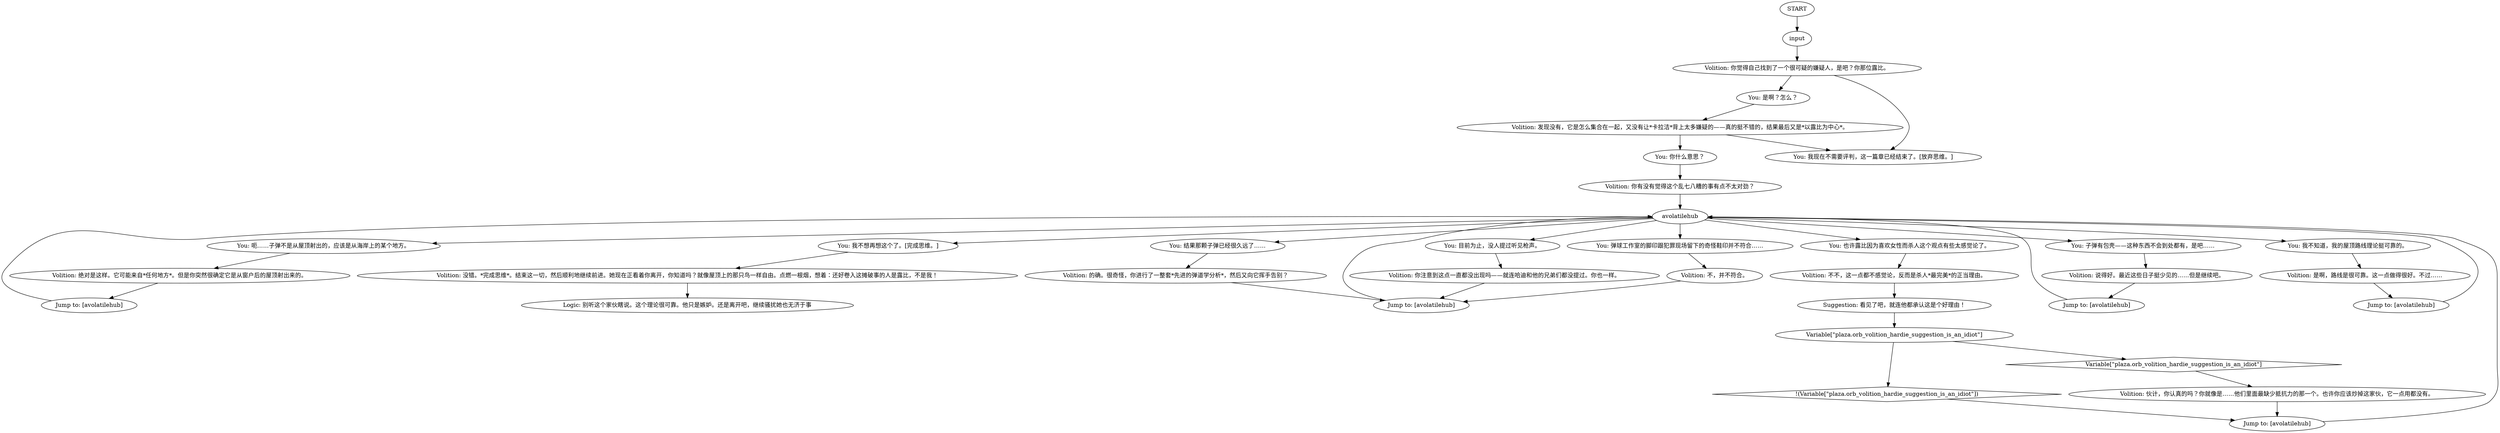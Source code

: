 # PLAZA ORB / hardie volition afterthought
# *Why didn't anyone hear the shot?*
#On plaza once "convince hardie boys to tell you where ruby is = done" and Klaasje is not arrested and Skillset Compromised is done too.
# ==================================================
digraph G {
	  0 [label="START"];
	  1 [label="input"];
	  2 [label="Volition: 你有没有觉得这个乱七八糟的事有点不太对劲？"];
	  3 [label="Volition: 的确。很奇怪，你进行了一整套*先进的弹道学分析*，然后又向它挥手告别？"];
	  4 [label="Volition: 没错。*完成思维*。结束这一切，然后顺利地继续前进。她现在正看着你离开，你知道吗？就像屋顶上的那只鸟一样自由。点燃一根烟，想着：还好卷入这摊破事的人是露比，不是我！"];
	  5 [label="Volition: 你注意到这点一直都没出现吗——就连哈迪和他的兄弟们都没提过。你也一样。"];
	  6 [label="Volition: 不不，这一点都不感觉论，反而是杀人*最完美*的正当理由。"];
	  7 [label="Volition: 伙计，你认真的吗？你就像是……他们里面最缺少抵抗力的那一个。也许你应该炒掉这家伙，它一点用都没有。"];
	  8 [label="Suggestion: 看见了吧，就连他都承认这是个好理由！"];
	  9 [label="Logic: 别听这个家伙瞎说。这个理论很可靠。他只是嫉妒。还是离开吧，继续骚扰她也无济于事"];
	  10 [label="You: 弹球工作室的脚印跟犯罪现场留下的奇怪鞋印并不符合……"];
	  11 [label="avolatilehub"];
	  12 [label="You: 呃……子弹不是从屋顶射出的，应该是从海岸上的某个地方。"];
	  13 [label="You: 目前为止，没人提过听见枪声。"];
	  14 [label="Volition: 发现没有，它是怎么集合在一起，又没有让*卡拉洁*背上太多嫌疑的——真的挺不错的，结果最后又是*以露比为中心*。"];
	  15 [label="Volition: 不，并不符合。"];
	  16 [label="Volition: 是啊，路线是很可靠。这一点做得很好。不过……"];
	  17 [label="Jump to: [avolatilehub]"];
	  18 [label="Jump to: [avolatilehub]"];
	  19 [label="Volition: 你觉得自己找到了一个很可疑的嫌疑人，是吧？你那位露比。"];
	  20 [label="Volition: 说得好。最近这些日子挺少见的……但是继续吧。"];
	  21 [label="You: 我不知道，我的屋顶路线理论挺可靠的。"];
	  22 [label="Volition: 绝对是这样。它可能来自*任何地方*。但是你突然很确定它是从窗户后的屋顶射出来的。"];
	  23 [label="Jump to: [avolatilehub]"];
	  24 [label="Jump to: [avolatilehub]"];
	  25 [label="You: 你什么意思？"];
	  26 [label="You: 子弹有包壳——这种东西不会到处都有，是吧……"];
	  27 [label="Jump to: [avolatilehub]"];
	  28 [label="You: 是啊？怎么？"];
	  29 [label="You: 我不想再想这个了。[完成思维。]"];
	  30 [label="You: 我现在不需要评判，这一篇章已经结束了。[放弃思维。]"];
	  32 [label="You: 也许露比因为喜欢女性而杀人这个观点有些太感觉论了。"];
	  33 [label="You: 结果那颗子弹已经很久远了……"];
	  34 [label="Variable[\"plaza.orb_volition_hardie_suggestion_is_an_idiot\"]"];
	  35 [label="Variable[\"plaza.orb_volition_hardie_suggestion_is_an_idiot\"]", shape=diamond];
	  36 [label="!(Variable[\"plaza.orb_volition_hardie_suggestion_is_an_idiot\"])", shape=diamond];
	  0 -> 1
	  1 -> 19
	  2 -> 11
	  3 -> 17
	  4 -> 9
	  5 -> 17
	  6 -> 8
	  7 -> 23
	  8 -> 34
	  10 -> 15
	  11 -> 32
	  11 -> 33
	  11 -> 10
	  11 -> 12
	  11 -> 13
	  11 -> 21
	  11 -> 26
	  11 -> 29
	  12 -> 22
	  13 -> 5
	  14 -> 25
	  14 -> 30
	  15 -> 17
	  16 -> 27
	  17 -> 11
	  18 -> 11
	  19 -> 28
	  19 -> 30
	  20 -> 24
	  21 -> 16
	  22 -> 18
	  23 -> 11
	  24 -> 11
	  25 -> 2
	  26 -> 20
	  27 -> 11
	  28 -> 14
	  29 -> 4
	  32 -> 6
	  33 -> 3
	  34 -> 35
	  34 -> 36
	  35 -> 7
	  36 -> 23
}


